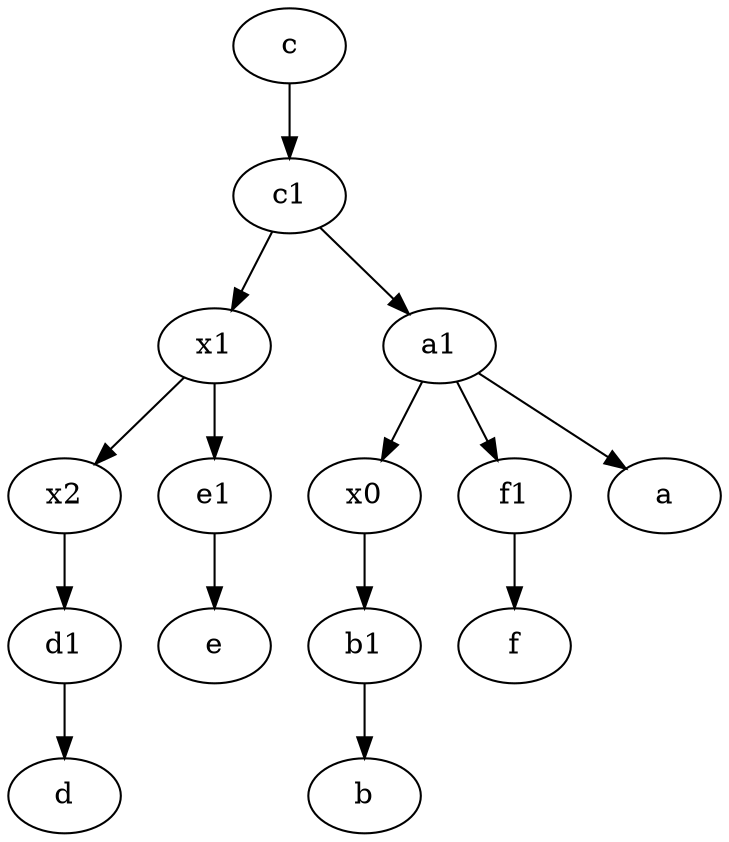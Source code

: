 digraph  {
	x0;
	x2;
	b1 [pos="45,20!"];
	d1 [pos="25,30!"];
	c1 [pos="30,15!"];
	f1;
	x1;
	e1 [pos="25,45!"];
	a1 [pos="40,15!"];
	c [pos="20,10!"];
	d1 -> d;
	a1 -> f1;
	e1 -> e;
	c -> c1;
	x2 -> d1;
	x0 -> b1;
	f1 -> f;
	x1 -> e1;
	c1 -> x1;
	b1 -> b;
	x1 -> x2;
	a1 -> a;
	c1 -> a1;
	a1 -> x0;

	}